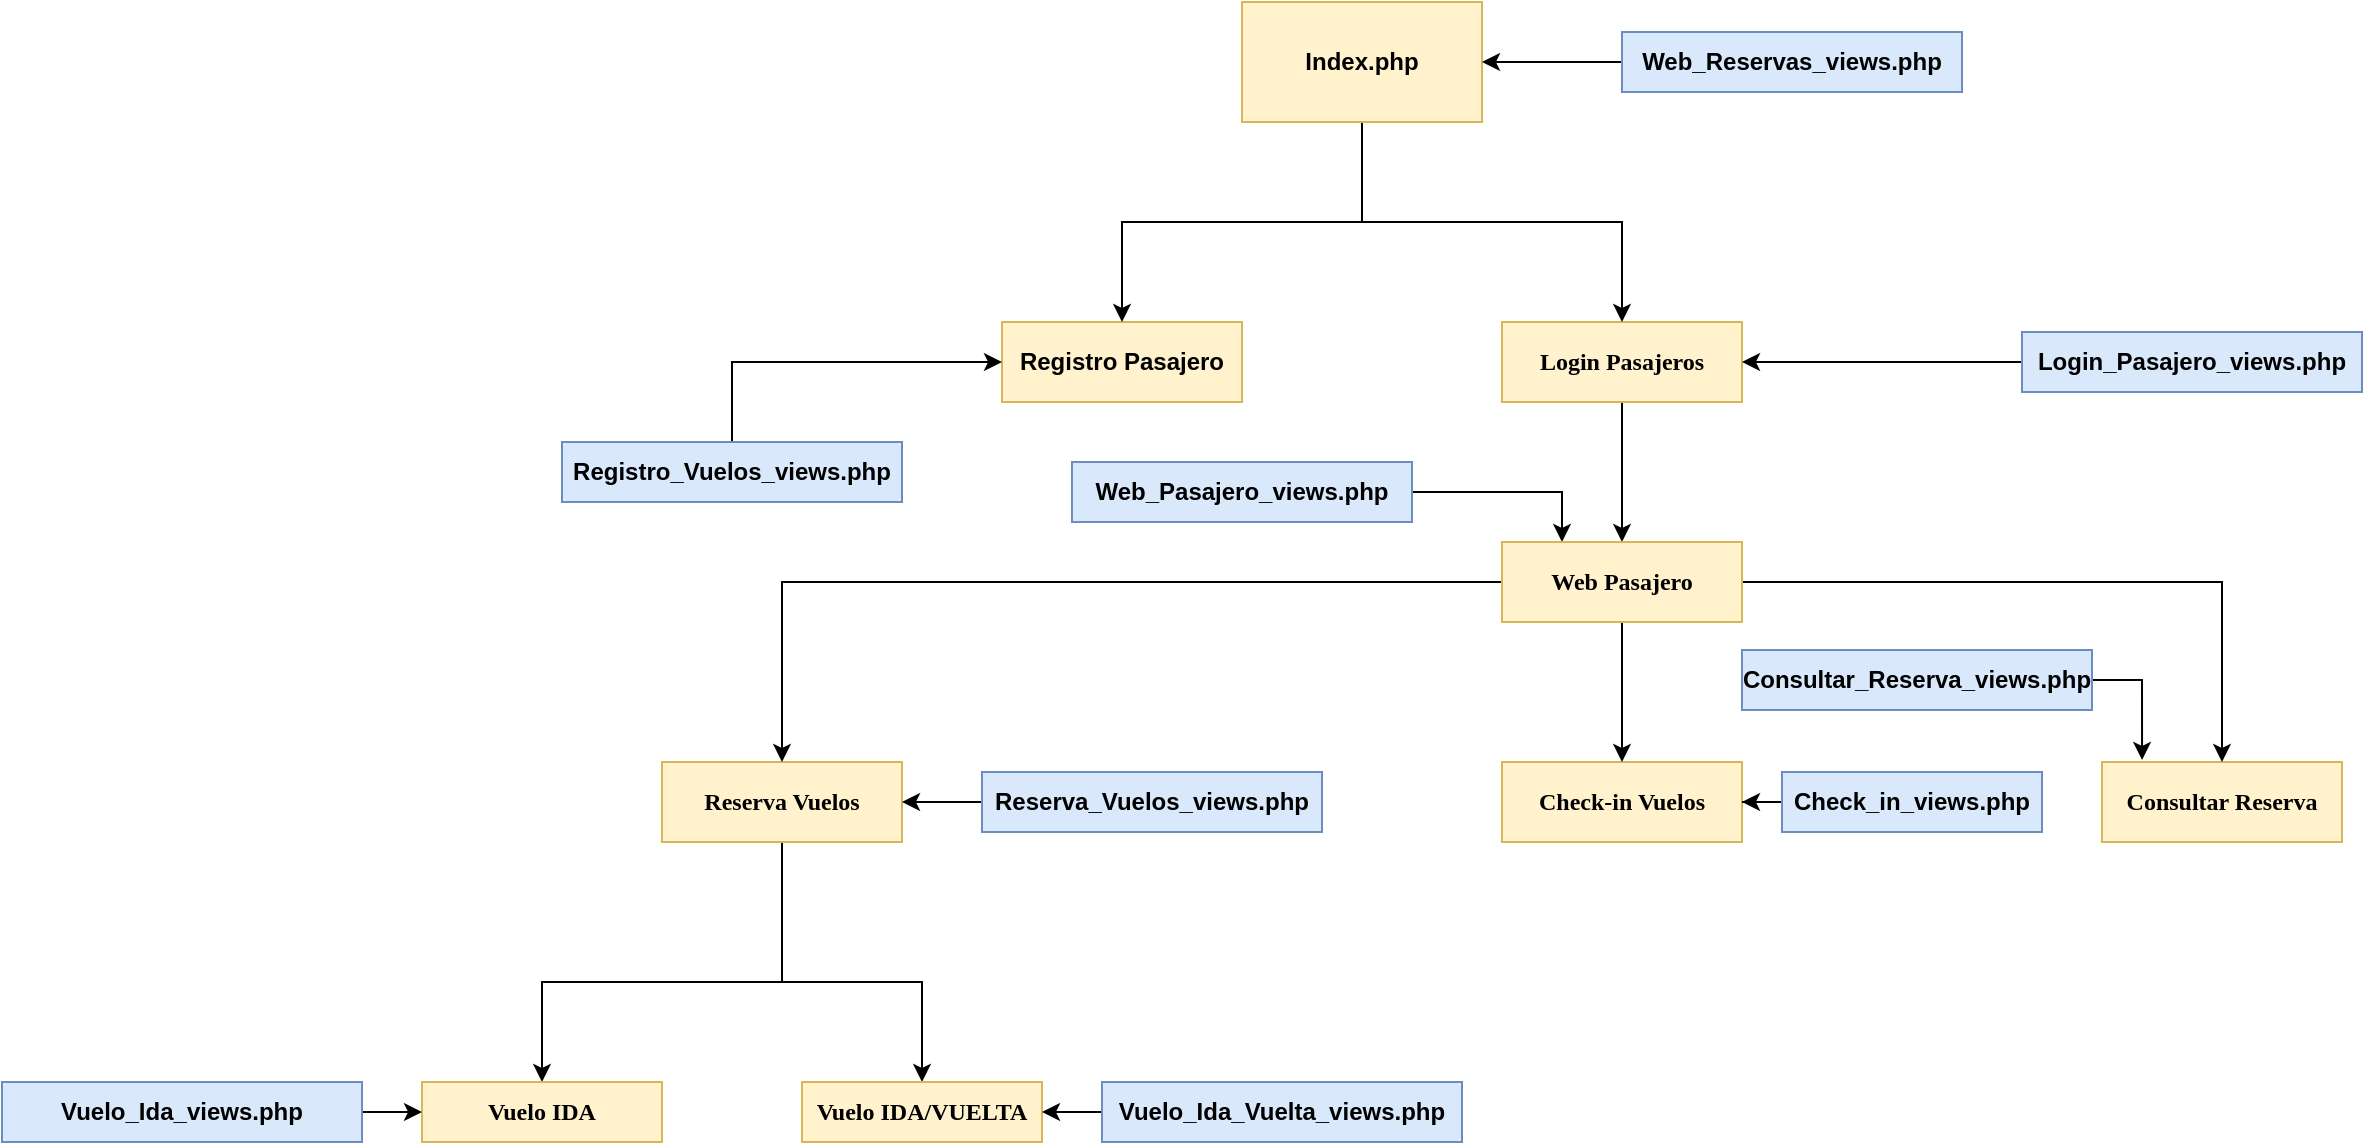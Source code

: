 <mxfile version="13.7.9" type="device"><diagram id="rg8KqcnSlTX9RAm9NPS7" name="Página-1"><mxGraphModel dx="2720" dy="1151" grid="1" gridSize="10" guides="1" tooltips="1" connect="1" arrows="1" fold="1" page="1" pageScale="1" pageWidth="1169" pageHeight="827" math="0" shadow="0"><root><mxCell id="0"/><mxCell id="1" parent="0"/><mxCell id="_5NAy5Cz6KW00vK9Joiw-1" value="&lt;b&gt;Registro Pasajero&lt;/b&gt;" style="rounded=0;whiteSpace=wrap;html=1;fillColor=#fff2cc;strokeColor=#d6b656;" parent="1" vertex="1"><mxGeometry x="320" y="220" width="120" height="40" as="geometry"/></mxCell><mxCell id="tJS9eq4Pj6MeXdYLKyy2-15" style="edgeStyle=orthogonalEdgeStyle;rounded=0;orthogonalLoop=1;jettySize=auto;html=1;" parent="1" source="_5NAy5Cz6KW00vK9Joiw-2" target="tJS9eq4Pj6MeXdYLKyy2-2" edge="1"><mxGeometry relative="1" as="geometry"/></mxCell><mxCell id="_5NAy5Cz6KW00vK9Joiw-2" value="&lt;b&gt;&lt;font face=&quot;Tahoma&quot;&gt;Login Pasajeros&lt;/font&gt;&lt;/b&gt;" style="rounded=0;whiteSpace=wrap;html=1;fillColor=#fff2cc;strokeColor=#d6b656;" parent="1" vertex="1"><mxGeometry x="570" y="220" width="120" height="40" as="geometry"/></mxCell><mxCell id="_5NAy5Cz6KW00vK9Joiw-4" style="edgeStyle=orthogonalEdgeStyle;rounded=0;orthogonalLoop=1;jettySize=auto;html=1;" parent="1" source="_5NAy5Cz6KW00vK9Joiw-3" target="_5NAy5Cz6KW00vK9Joiw-1" edge="1"><mxGeometry relative="1" as="geometry"/></mxCell><mxCell id="_5NAy5Cz6KW00vK9Joiw-5" style="edgeStyle=orthogonalEdgeStyle;rounded=0;orthogonalLoop=1;jettySize=auto;html=1;entryX=0.5;entryY=0;entryDx=0;entryDy=0;" parent="1" source="_5NAy5Cz6KW00vK9Joiw-3" target="_5NAy5Cz6KW00vK9Joiw-2" edge="1"><mxGeometry relative="1" as="geometry"><Array as="points"><mxPoint x="500" y="170"/><mxPoint x="630" y="170"/></Array></mxGeometry></mxCell><mxCell id="_5NAy5Cz6KW00vK9Joiw-3" value="&lt;b&gt;Index.php&lt;/b&gt;" style="rounded=0;whiteSpace=wrap;html=1;fillColor=#fff2cc;strokeColor=#d6b656;" parent="1" vertex="1"><mxGeometry x="440" y="60" width="120" height="60" as="geometry"/></mxCell><mxCell id="_5NAy5Cz6KW00vK9Joiw-6" value="&lt;b&gt;&lt;font face=&quot;Tahoma&quot;&gt;Check-in Vuelos&lt;/font&gt;&lt;/b&gt;" style="rounded=0;whiteSpace=wrap;html=1;fillColor=#fff2cc;strokeColor=#d6b656;" parent="1" vertex="1"><mxGeometry x="570" y="440" width="120" height="40" as="geometry"/></mxCell><mxCell id="_5NAy5Cz6KW00vK9Joiw-8" value="&lt;b&gt;&lt;font face=&quot;Tahoma&quot;&gt;Consultar Reserva&lt;/font&gt;&lt;/b&gt;" style="rounded=0;whiteSpace=wrap;html=1;fillColor=#fff2cc;strokeColor=#d6b656;" parent="1" vertex="1"><mxGeometry x="870" y="440" width="120" height="40" as="geometry"/></mxCell><mxCell id="tJS9eq4Pj6MeXdYLKyy2-19" style="edgeStyle=orthogonalEdgeStyle;rounded=0;orthogonalLoop=1;jettySize=auto;html=1;" parent="1" source="_5NAy5Cz6KW00vK9Joiw-10" target="_5NAy5Cz6KW00vK9Joiw-51" edge="1"><mxGeometry relative="1" as="geometry"><Array as="points"><mxPoint x="210" y="550"/><mxPoint x="90" y="550"/></Array></mxGeometry></mxCell><mxCell id="tJS9eq4Pj6MeXdYLKyy2-20" style="edgeStyle=orthogonalEdgeStyle;rounded=0;orthogonalLoop=1;jettySize=auto;html=1;entryX=0.5;entryY=0;entryDx=0;entryDy=0;" parent="1" source="_5NAy5Cz6KW00vK9Joiw-10" target="_5NAy5Cz6KW00vK9Joiw-53" edge="1"><mxGeometry relative="1" as="geometry"><Array as="points"><mxPoint x="210" y="550"/><mxPoint x="280" y="550"/></Array></mxGeometry></mxCell><mxCell id="_5NAy5Cz6KW00vK9Joiw-10" value="&lt;b&gt;&lt;font face=&quot;Tahoma&quot;&gt;Reserva Vuelos&lt;/font&gt;&lt;/b&gt;" style="rounded=0;whiteSpace=wrap;html=1;fillColor=#fff2cc;strokeColor=#d6b656;" parent="1" vertex="1"><mxGeometry x="150" y="440" width="120" height="40" as="geometry"/></mxCell><mxCell id="tJS9eq4Pj6MeXdYLKyy2-18" style="edgeStyle=orthogonalEdgeStyle;rounded=0;orthogonalLoop=1;jettySize=auto;html=1;entryX=1;entryY=0.5;entryDx=0;entryDy=0;" parent="1" source="_5NAy5Cz6KW00vK9Joiw-14" target="_5NAy5Cz6KW00vK9Joiw-10" edge="1"><mxGeometry relative="1" as="geometry"/></mxCell><mxCell id="_5NAy5Cz6KW00vK9Joiw-14" value="&lt;b&gt;Reserva_Vuelos_views.php&lt;/b&gt;" style="rounded=0;whiteSpace=wrap;html=1;fillColor=#dae8fc;strokeColor=#6c8ebf;" parent="1" vertex="1"><mxGeometry x="310" y="445" width="170" height="30" as="geometry"/></mxCell><mxCell id="tJS9eq4Pj6MeXdYLKyy2-23" style="edgeStyle=orthogonalEdgeStyle;rounded=0;orthogonalLoop=1;jettySize=auto;html=1;entryX=1;entryY=0.5;entryDx=0;entryDy=0;" parent="1" source="_5NAy5Cz6KW00vK9Joiw-15" target="_5NAy5Cz6KW00vK9Joiw-6" edge="1"><mxGeometry relative="1" as="geometry"/></mxCell><mxCell id="_5NAy5Cz6KW00vK9Joiw-15" value="&lt;b&gt;Check_in_views.php&lt;/b&gt;" style="rounded=0;whiteSpace=wrap;html=1;fillColor=#dae8fc;strokeColor=#6c8ebf;" parent="1" vertex="1"><mxGeometry x="710" y="445" width="130" height="30" as="geometry"/></mxCell><mxCell id="tJS9eq4Pj6MeXdYLKyy2-24" style="edgeStyle=orthogonalEdgeStyle;rounded=0;orthogonalLoop=1;jettySize=auto;html=1;entryX=0.167;entryY=-0.025;entryDx=0;entryDy=0;entryPerimeter=0;exitX=1;exitY=0.5;exitDx=0;exitDy=0;" parent="1" source="_5NAy5Cz6KW00vK9Joiw-16" target="_5NAy5Cz6KW00vK9Joiw-8" edge="1"><mxGeometry relative="1" as="geometry"/></mxCell><mxCell id="_5NAy5Cz6KW00vK9Joiw-16" value="&lt;b&gt;Consultar_Reserva_views.php&lt;/b&gt;" style="rounded=0;whiteSpace=wrap;html=1;fillColor=#dae8fc;strokeColor=#6c8ebf;" parent="1" vertex="1"><mxGeometry x="690" y="384" width="175" height="30" as="geometry"/></mxCell><mxCell id="tJS9eq4Pj6MeXdYLKyy2-16" style="edgeStyle=orthogonalEdgeStyle;rounded=0;orthogonalLoop=1;jettySize=auto;html=1;entryX=0;entryY=0.5;entryDx=0;entryDy=0;" parent="1" source="_5NAy5Cz6KW00vK9Joiw-20" target="_5NAy5Cz6KW00vK9Joiw-1" edge="1"><mxGeometry relative="1" as="geometry"><Array as="points"><mxPoint x="185" y="240"/></Array></mxGeometry></mxCell><mxCell id="_5NAy5Cz6KW00vK9Joiw-20" value="&lt;b&gt;Registro_Vuelos_views.php&lt;/b&gt;" style="rounded=0;whiteSpace=wrap;html=1;fillColor=#dae8fc;strokeColor=#6c8ebf;" parent="1" vertex="1"><mxGeometry x="100" y="280" width="170" height="30" as="geometry"/></mxCell><mxCell id="tJS9eq4Pj6MeXdYLKyy2-17" style="edgeStyle=orthogonalEdgeStyle;rounded=0;orthogonalLoop=1;jettySize=auto;html=1;entryX=1;entryY=0.5;entryDx=0;entryDy=0;" parent="1" source="_5NAy5Cz6KW00vK9Joiw-23" target="_5NAy5Cz6KW00vK9Joiw-2" edge="1"><mxGeometry relative="1" as="geometry"/></mxCell><mxCell id="_5NAy5Cz6KW00vK9Joiw-23" value="&lt;b&gt;Login_Pasajero_views.php&lt;/b&gt;" style="rounded=0;whiteSpace=wrap;html=1;fillColor=#dae8fc;strokeColor=#6c8ebf;" parent="1" vertex="1"><mxGeometry x="830" y="225" width="170" height="30" as="geometry"/></mxCell><mxCell id="tJS9eq4Pj6MeXdYLKyy2-25" style="edgeStyle=orthogonalEdgeStyle;rounded=0;orthogonalLoop=1;jettySize=auto;html=1;" parent="1" source="_5NAy5Cz6KW00vK9Joiw-25" target="_5NAy5Cz6KW00vK9Joiw-3" edge="1"><mxGeometry relative="1" as="geometry"/></mxCell><mxCell id="_5NAy5Cz6KW00vK9Joiw-25" value="&lt;b&gt;Web_Reservas_views.php&lt;/b&gt;" style="rounded=0;whiteSpace=wrap;html=1;fillColor=#dae8fc;strokeColor=#6c8ebf;" parent="1" vertex="1"><mxGeometry x="630" y="75" width="170" height="30" as="geometry"/></mxCell><mxCell id="_5NAy5Cz6KW00vK9Joiw-51" value="&lt;font face=&quot;Tahoma&quot;&gt;&lt;b&gt;Vuelo IDA&lt;/b&gt;&lt;/font&gt;" style="rounded=0;whiteSpace=wrap;html=1;fillColor=#fff2cc;strokeColor=#d6b656;" parent="1" vertex="1"><mxGeometry x="30" y="600" width="120" height="30" as="geometry"/></mxCell><mxCell id="_5NAy5Cz6KW00vK9Joiw-53" value="&lt;font face=&quot;Tahoma&quot;&gt;&lt;b&gt;Vuelo IDA/VUELTA&lt;/b&gt;&lt;/font&gt;" style="rounded=0;whiteSpace=wrap;html=1;fillColor=#fff2cc;strokeColor=#d6b656;" parent="1" vertex="1"><mxGeometry x="220" y="600" width="120" height="30" as="geometry"/></mxCell><mxCell id="tJS9eq4Pj6MeXdYLKyy2-9" style="edgeStyle=orthogonalEdgeStyle;rounded=0;orthogonalLoop=1;jettySize=auto;html=1;entryX=0.25;entryY=0;entryDx=0;entryDy=0;" parent="1" source="tJS9eq4Pj6MeXdYLKyy2-1" target="tJS9eq4Pj6MeXdYLKyy2-2" edge="1"><mxGeometry relative="1" as="geometry"/></mxCell><mxCell id="tJS9eq4Pj6MeXdYLKyy2-1" value="&lt;b&gt;Web_Pasajero_views.php&lt;/b&gt;" style="rounded=0;whiteSpace=wrap;html=1;fillColor=#dae8fc;strokeColor=#6c8ebf;" parent="1" vertex="1"><mxGeometry x="355" y="290" width="170" height="30" as="geometry"/></mxCell><mxCell id="tJS9eq4Pj6MeXdYLKyy2-5" style="edgeStyle=orthogonalEdgeStyle;rounded=0;orthogonalLoop=1;jettySize=auto;html=1;entryX=0.5;entryY=0;entryDx=0;entryDy=0;" parent="1" source="tJS9eq4Pj6MeXdYLKyy2-2" target="_5NAy5Cz6KW00vK9Joiw-10" edge="1"><mxGeometry relative="1" as="geometry"/></mxCell><mxCell id="tJS9eq4Pj6MeXdYLKyy2-6" style="edgeStyle=orthogonalEdgeStyle;rounded=0;orthogonalLoop=1;jettySize=auto;html=1;" parent="1" source="tJS9eq4Pj6MeXdYLKyy2-2" target="_5NAy5Cz6KW00vK9Joiw-6" edge="1"><mxGeometry relative="1" as="geometry"/></mxCell><mxCell id="tJS9eq4Pj6MeXdYLKyy2-10" style="edgeStyle=orthogonalEdgeStyle;rounded=0;orthogonalLoop=1;jettySize=auto;html=1;" parent="1" source="tJS9eq4Pj6MeXdYLKyy2-2" target="_5NAy5Cz6KW00vK9Joiw-8" edge="1"><mxGeometry relative="1" as="geometry"/></mxCell><mxCell id="tJS9eq4Pj6MeXdYLKyy2-2" value="&lt;font face=&quot;Tahoma&quot;&gt;&lt;b&gt;Web Pasajero&lt;/b&gt;&lt;/font&gt;" style="rounded=0;whiteSpace=wrap;html=1;fillColor=#fff2cc;strokeColor=#d6b656;" parent="1" vertex="1"><mxGeometry x="570" y="330" width="120" height="40" as="geometry"/></mxCell><mxCell id="tJS9eq4Pj6MeXdYLKyy2-21" style="edgeStyle=orthogonalEdgeStyle;rounded=0;orthogonalLoop=1;jettySize=auto;html=1;" parent="1" source="tJS9eq4Pj6MeXdYLKyy2-11" target="_5NAy5Cz6KW00vK9Joiw-51" edge="1"><mxGeometry relative="1" as="geometry"/></mxCell><mxCell id="tJS9eq4Pj6MeXdYLKyy2-11" value="&lt;b&gt;Vuelo_Ida_views.php&lt;/b&gt;" style="rounded=0;whiteSpace=wrap;html=1;fillColor=#dae8fc;strokeColor=#6c8ebf;" parent="1" vertex="1"><mxGeometry x="-180" y="600" width="180" height="30" as="geometry"/></mxCell><mxCell id="tJS9eq4Pj6MeXdYLKyy2-22" style="edgeStyle=orthogonalEdgeStyle;rounded=0;orthogonalLoop=1;jettySize=auto;html=1;entryX=1;entryY=0.5;entryDx=0;entryDy=0;" parent="1" source="tJS9eq4Pj6MeXdYLKyy2-12" target="_5NAy5Cz6KW00vK9Joiw-53" edge="1"><mxGeometry relative="1" as="geometry"/></mxCell><mxCell id="tJS9eq4Pj6MeXdYLKyy2-12" value="&lt;b&gt;Vuelo_Ida_Vuelta_views.php&lt;/b&gt;" style="rounded=0;whiteSpace=wrap;html=1;fillColor=#dae8fc;strokeColor=#6c8ebf;" parent="1" vertex="1"><mxGeometry x="370" y="600" width="180" height="30" as="geometry"/></mxCell></root></mxGraphModel></diagram></mxfile>